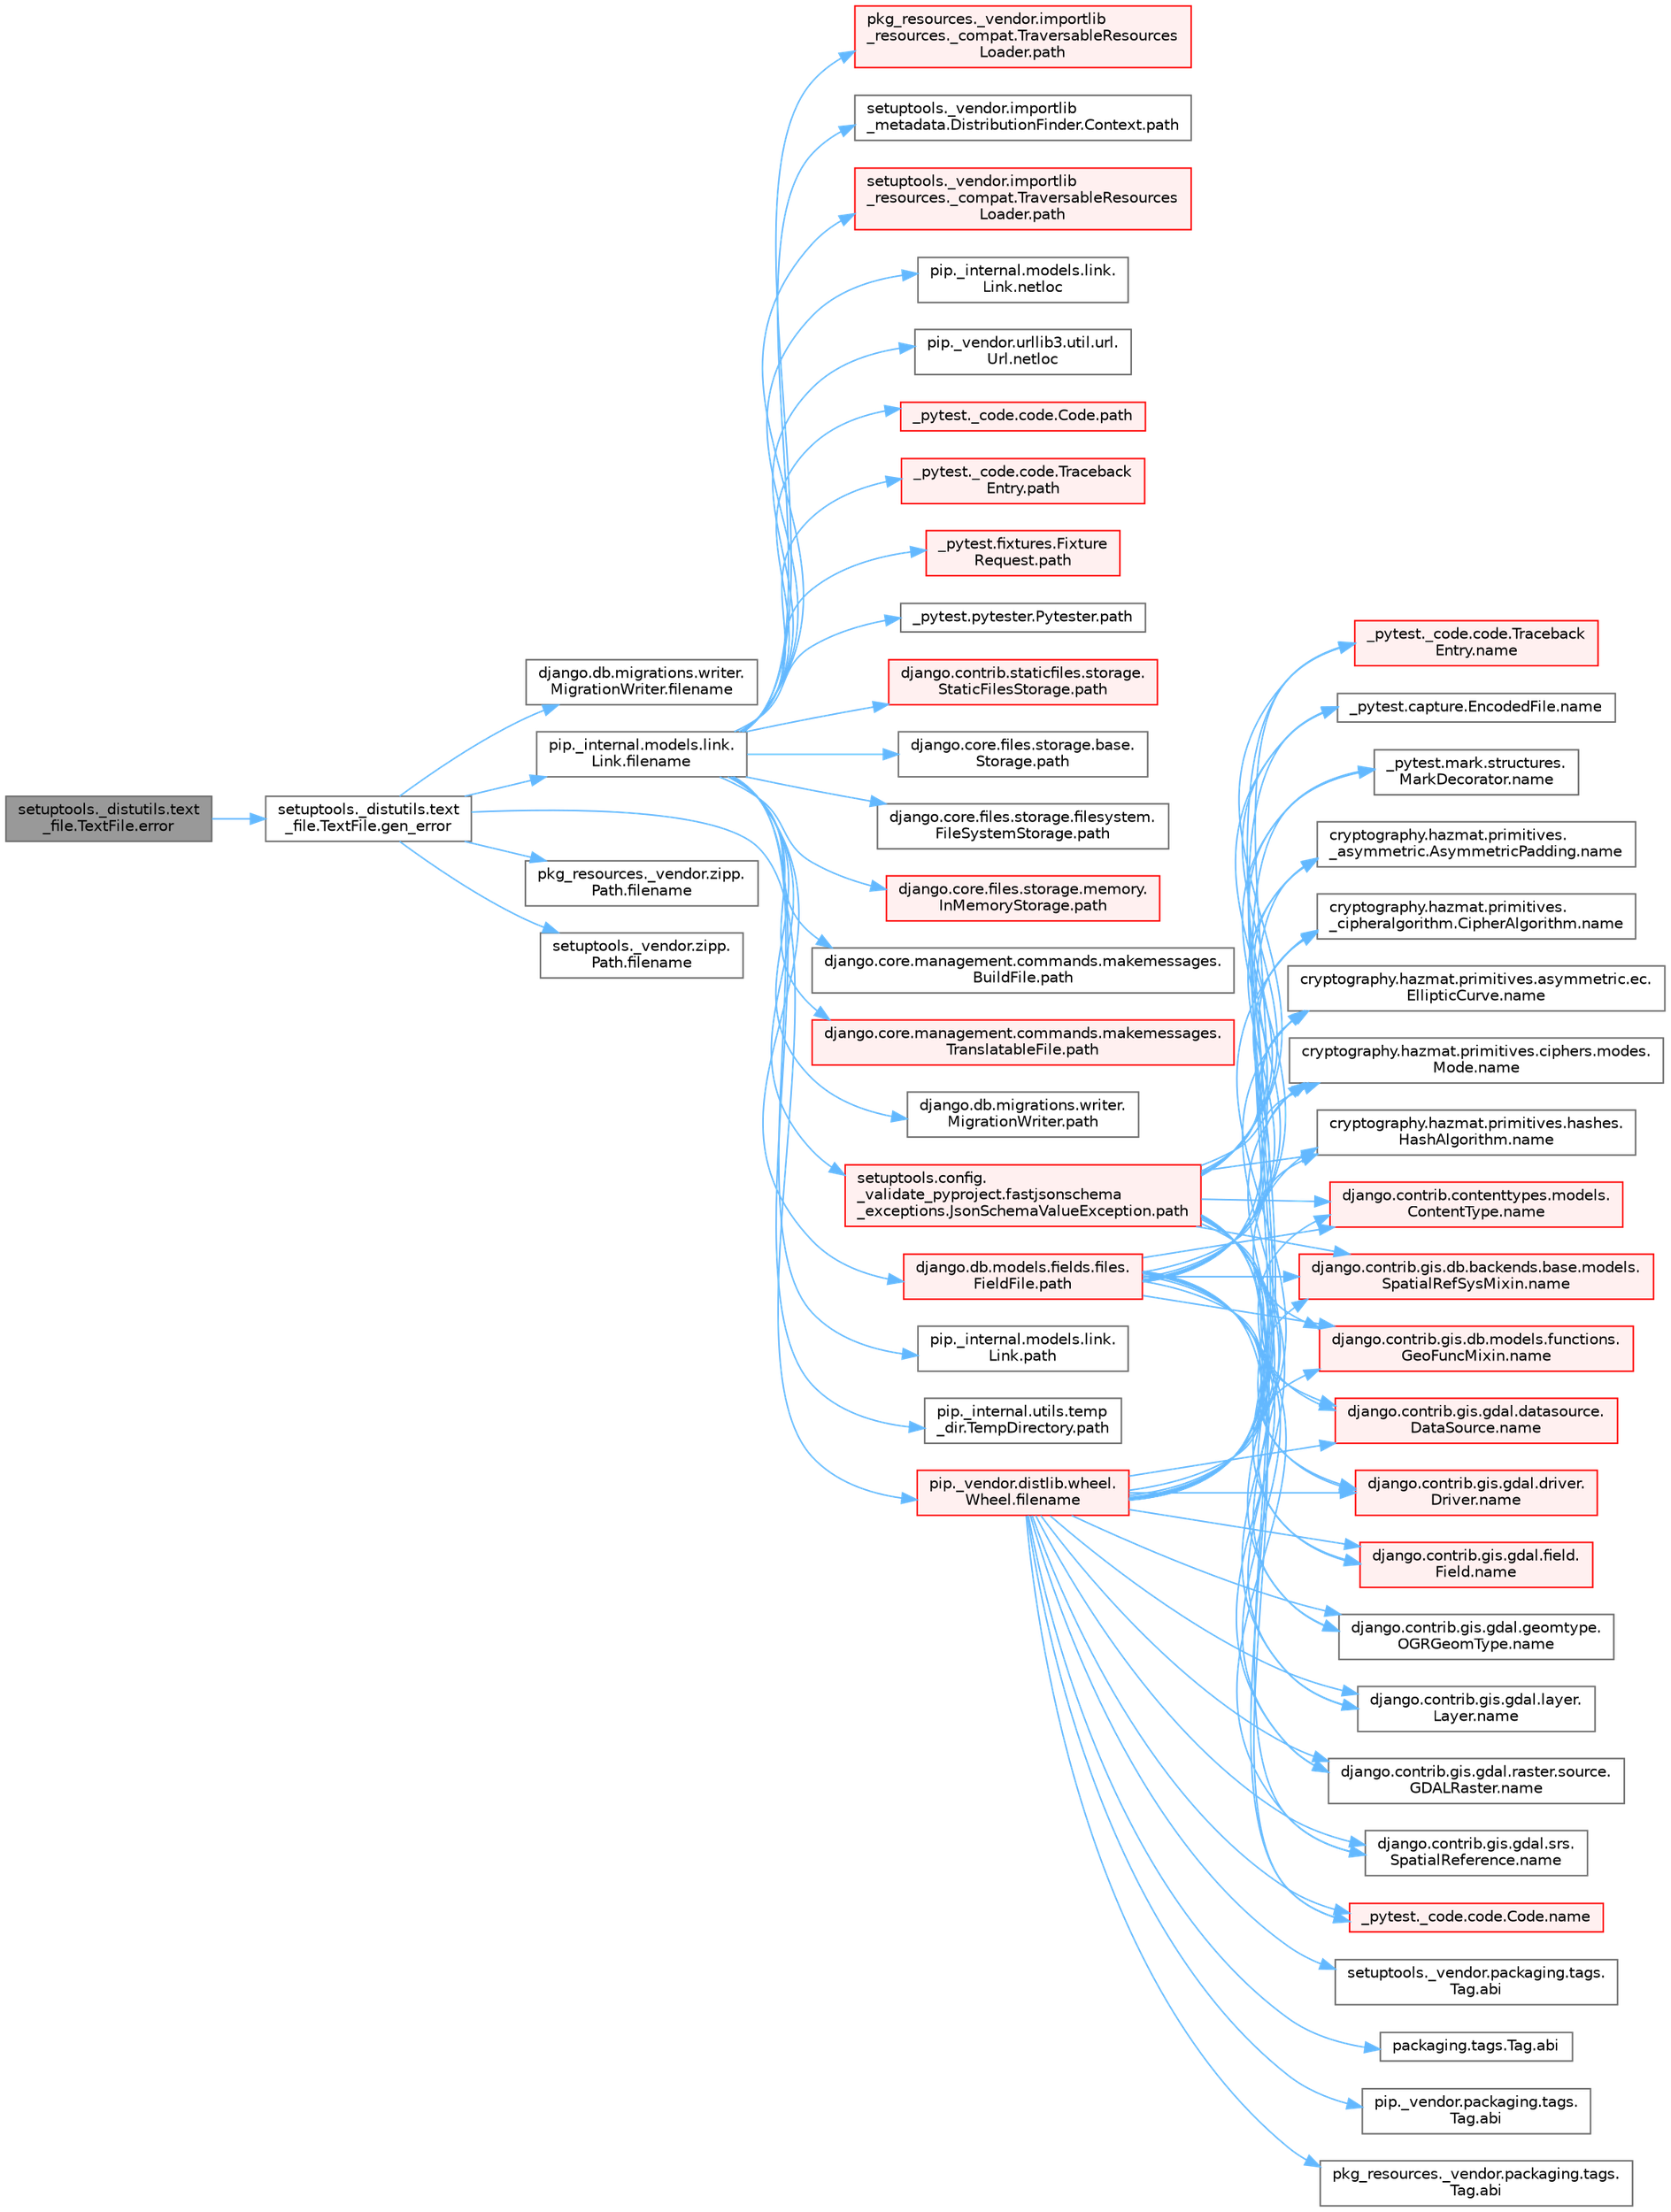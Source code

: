 digraph "setuptools._distutils.text_file.TextFile.error"
{
 // LATEX_PDF_SIZE
  bgcolor="transparent";
  edge [fontname=Helvetica,fontsize=10,labelfontname=Helvetica,labelfontsize=10];
  node [fontname=Helvetica,fontsize=10,shape=box,height=0.2,width=0.4];
  rankdir="LR";
  Node1 [id="Node000001",label="setuptools._distutils.text\l_file.TextFile.error",height=0.2,width=0.4,color="gray40", fillcolor="grey60", style="filled", fontcolor="black",tooltip=" "];
  Node1 -> Node2 [id="edge1_Node000001_Node000002",color="steelblue1",style="solid",tooltip=" "];
  Node2 [id="Node000002",label="setuptools._distutils.text\l_file.TextFile.gen_error",height=0.2,width=0.4,color="grey40", fillcolor="white", style="filled",URL="$classsetuptools_1_1__distutils_1_1text__file_1_1_text_file.html#a9991fa038bd382ef25b2e21b0dcc422d",tooltip=" "];
  Node2 -> Node3 [id="edge2_Node000002_Node000003",color="steelblue1",style="solid",tooltip=" "];
  Node3 [id="Node000003",label="django.db.migrations.writer.\lMigrationWriter.filename",height=0.2,width=0.4,color="grey40", fillcolor="white", style="filled",URL="$classdjango_1_1db_1_1migrations_1_1writer_1_1_migration_writer.html#ae24480c1739a3664d744483f682558f6",tooltip=" "];
  Node2 -> Node4 [id="edge3_Node000002_Node000004",color="steelblue1",style="solid",tooltip=" "];
  Node4 [id="Node000004",label="pip._internal.models.link.\lLink.filename",height=0.2,width=0.4,color="grey40", fillcolor="white", style="filled",URL="$classpip_1_1__internal_1_1models_1_1link_1_1_link.html#a5fb02f5a5a42909c89a18745b74cf998",tooltip=" "];
  Node4 -> Node5 [id="edge4_Node000004_Node000005",color="steelblue1",style="solid",tooltip=" "];
  Node5 [id="Node000005",label="pip._internal.models.link.\lLink.netloc",height=0.2,width=0.4,color="grey40", fillcolor="white", style="filled",URL="$classpip_1_1__internal_1_1models_1_1link_1_1_link.html#a3b75bb1dffe191f8f61239e8af2135cc",tooltip=" "];
  Node4 -> Node6 [id="edge5_Node000004_Node000006",color="steelblue1",style="solid",tooltip=" "];
  Node6 [id="Node000006",label="pip._vendor.urllib3.util.url.\lUrl.netloc",height=0.2,width=0.4,color="grey40", fillcolor="white", style="filled",URL="$classpip_1_1__vendor_1_1urllib3_1_1util_1_1url_1_1_url.html#a21c30d00835154c0c1666297224417d4",tooltip=" "];
  Node4 -> Node7 [id="edge6_Node000004_Node000007",color="steelblue1",style="solid",tooltip=" "];
  Node7 [id="Node000007",label="_pytest._code.code.Code.path",height=0.2,width=0.4,color="red", fillcolor="#FFF0F0", style="filled",URL="$class__pytest_1_1__code_1_1code_1_1_code.html#a1dae55e90750fe77c7517f806a14d864",tooltip=" "];
  Node4 -> Node19 [id="edge7_Node000004_Node000019",color="steelblue1",style="solid",tooltip=" "];
  Node19 [id="Node000019",label="_pytest._code.code.Traceback\lEntry.path",height=0.2,width=0.4,color="red", fillcolor="#FFF0F0", style="filled",URL="$class__pytest_1_1__code_1_1code_1_1_traceback_entry.html#a5a88b9ae4623733566450a9e7d8387c0",tooltip=" "];
  Node4 -> Node21 [id="edge8_Node000004_Node000021",color="steelblue1",style="solid",tooltip=" "];
  Node21 [id="Node000021",label="_pytest.fixtures.Fixture\lRequest.path",height=0.2,width=0.4,color="red", fillcolor="#FFF0F0", style="filled",URL="$class__pytest_1_1fixtures_1_1_fixture_request.html#a6f6db59812d121b54cd67d5e434e1451",tooltip=" "];
  Node4 -> Node27 [id="edge9_Node000004_Node000027",color="steelblue1",style="solid",tooltip=" "];
  Node27 [id="Node000027",label="_pytest.pytester.Pytester.path",height=0.2,width=0.4,color="grey40", fillcolor="white", style="filled",URL="$class__pytest_1_1pytester_1_1_pytester.html#a403c804f74a87f5e5705774fa896cc1f",tooltip=" "];
  Node4 -> Node28 [id="edge10_Node000004_Node000028",color="steelblue1",style="solid",tooltip=" "];
  Node28 [id="Node000028",label="django.contrib.staticfiles.storage.\lStaticFilesStorage.path",height=0.2,width=0.4,color="red", fillcolor="#FFF0F0", style="filled",URL="$classdjango_1_1contrib_1_1staticfiles_1_1storage_1_1_static_files_storage.html#a4e96cc92fbde7423d1b74f3a50fc0bf6",tooltip=" "];
  Node4 -> Node474 [id="edge11_Node000004_Node000474",color="steelblue1",style="solid",tooltip=" "];
  Node474 [id="Node000474",label="django.core.files.storage.base.\lStorage.path",height=0.2,width=0.4,color="grey40", fillcolor="white", style="filled",URL="$classdjango_1_1core_1_1files_1_1storage_1_1base_1_1_storage.html#a9be8d49a55131dbbab2c5fd57f7e772c",tooltip=" "];
  Node4 -> Node475 [id="edge12_Node000004_Node000475",color="steelblue1",style="solid",tooltip=" "];
  Node475 [id="Node000475",label="django.core.files.storage.filesystem.\lFileSystemStorage.path",height=0.2,width=0.4,color="grey40", fillcolor="white", style="filled",URL="$classdjango_1_1core_1_1files_1_1storage_1_1filesystem_1_1_file_system_storage.html#abf8a7e88eedec3e1b2ea965cc0858d17",tooltip=" "];
  Node4 -> Node476 [id="edge13_Node000004_Node000476",color="steelblue1",style="solid",tooltip=" "];
  Node476 [id="Node000476",label="django.core.files.storage.memory.\lInMemoryStorage.path",height=0.2,width=0.4,color="red", fillcolor="#FFF0F0", style="filled",URL="$classdjango_1_1core_1_1files_1_1storage_1_1memory_1_1_in_memory_storage.html#a466c8e28fd11839318d2e4454b8ef89f",tooltip=" "];
  Node4 -> Node480 [id="edge14_Node000004_Node000480",color="steelblue1",style="solid",tooltip=" "];
  Node480 [id="Node000480",label="django.core.management.commands.makemessages.\lBuildFile.path",height=0.2,width=0.4,color="grey40", fillcolor="white", style="filled",URL="$classdjango_1_1core_1_1management_1_1commands_1_1makemessages_1_1_build_file.html#ac06388718e902543bc00a7c6565105fc",tooltip=" "];
  Node4 -> Node481 [id="edge15_Node000004_Node000481",color="steelblue1",style="solid",tooltip=" "];
  Node481 [id="Node000481",label="django.core.management.commands.makemessages.\lTranslatableFile.path",height=0.2,width=0.4,color="red", fillcolor="#FFF0F0", style="filled",URL="$classdjango_1_1core_1_1management_1_1commands_1_1makemessages_1_1_translatable_file.html#ad851d5e6b8a65f5915ccfd4a30fb8026",tooltip=" "];
  Node4 -> Node482 [id="edge16_Node000004_Node000482",color="steelblue1",style="solid",tooltip=" "];
  Node482 [id="Node000482",label="django.db.migrations.writer.\lMigrationWriter.path",height=0.2,width=0.4,color="grey40", fillcolor="white", style="filled",URL="$classdjango_1_1db_1_1migrations_1_1writer_1_1_migration_writer.html#a45469d67e8f80996c982470d36136184",tooltip=" "];
  Node4 -> Node483 [id="edge17_Node000004_Node000483",color="steelblue1",style="solid",tooltip=" "];
  Node483 [id="Node000483",label="django.db.models.fields.files.\lFieldFile.path",height=0.2,width=0.4,color="red", fillcolor="#FFF0F0", style="filled",URL="$classdjango_1_1db_1_1models_1_1fields_1_1files_1_1_field_file.html#ae91c4ed0643fb9bd8959d0db8eb44f80",tooltip=" "];
  Node483 -> Node402 [id="edge18_Node000483_Node000402",color="steelblue1",style="solid",tooltip=" "];
  Node402 [id="Node000402",label="_pytest._code.code.Code.name",height=0.2,width=0.4,color="red", fillcolor="#FFF0F0", style="filled",URL="$class__pytest_1_1__code_1_1code_1_1_code.html#a1f3cbc53ca6df4a1bab12183694b6e78",tooltip=" "];
  Node483 -> Node403 [id="edge19_Node000483_Node000403",color="steelblue1",style="solid",tooltip=" "];
  Node403 [id="Node000403",label="_pytest._code.code.Traceback\lEntry.name",height=0.2,width=0.4,color="red", fillcolor="#FFF0F0", style="filled",URL="$class__pytest_1_1__code_1_1code_1_1_traceback_entry.html#a106b95c0753f41669fbfb8ee4c11ad3d",tooltip=" "];
  Node483 -> Node404 [id="edge20_Node000483_Node000404",color="steelblue1",style="solid",tooltip=" "];
  Node404 [id="Node000404",label="_pytest.capture.EncodedFile.name",height=0.2,width=0.4,color="grey40", fillcolor="white", style="filled",URL="$class__pytest_1_1capture_1_1_encoded_file.html#a738c73b5de21c7261d9e51f71e4f0397",tooltip=" "];
  Node483 -> Node405 [id="edge21_Node000483_Node000405",color="steelblue1",style="solid",tooltip=" "];
  Node405 [id="Node000405",label="_pytest.mark.structures.\lMarkDecorator.name",height=0.2,width=0.4,color="grey40", fillcolor="white", style="filled",URL="$class__pytest_1_1mark_1_1structures_1_1_mark_decorator.html#ae8f66760cda125450e0e3bd38689c72f",tooltip=" "];
  Node483 -> Node406 [id="edge22_Node000483_Node000406",color="steelblue1",style="solid",tooltip=" "];
  Node406 [id="Node000406",label="cryptography.hazmat.primitives.\l_asymmetric.AsymmetricPadding.name",height=0.2,width=0.4,color="grey40", fillcolor="white", style="filled",URL="$classcryptography_1_1hazmat_1_1primitives_1_1__asymmetric_1_1_asymmetric_padding.html#a8f72e8284cb336861a873ed5ce0e39b5",tooltip=" "];
  Node483 -> Node407 [id="edge23_Node000483_Node000407",color="steelblue1",style="solid",tooltip=" "];
  Node407 [id="Node000407",label="cryptography.hazmat.primitives.\l_cipheralgorithm.CipherAlgorithm.name",height=0.2,width=0.4,color="grey40", fillcolor="white", style="filled",URL="$classcryptography_1_1hazmat_1_1primitives_1_1__cipheralgorithm_1_1_cipher_algorithm.html#a50567a5c3388450ab7aa883ab34a1ac7",tooltip=" "];
  Node483 -> Node408 [id="edge24_Node000483_Node000408",color="steelblue1",style="solid",tooltip=" "];
  Node408 [id="Node000408",label="cryptography.hazmat.primitives.asymmetric.ec.\lEllipticCurve.name",height=0.2,width=0.4,color="grey40", fillcolor="white", style="filled",URL="$classcryptography_1_1hazmat_1_1primitives_1_1asymmetric_1_1ec_1_1_elliptic_curve.html#a2775c4e945309a6c7ea33dace1698a60",tooltip=" "];
  Node483 -> Node409 [id="edge25_Node000483_Node000409",color="steelblue1",style="solid",tooltip=" "];
  Node409 [id="Node000409",label="cryptography.hazmat.primitives.ciphers.modes.\lMode.name",height=0.2,width=0.4,color="grey40", fillcolor="white", style="filled",URL="$classcryptography_1_1hazmat_1_1primitives_1_1ciphers_1_1modes_1_1_mode.html#a99d93fd1370a2abbb5bb5cffbd5ff0f7",tooltip=" "];
  Node483 -> Node410 [id="edge26_Node000483_Node000410",color="steelblue1",style="solid",tooltip=" "];
  Node410 [id="Node000410",label="cryptography.hazmat.primitives.hashes.\lHashAlgorithm.name",height=0.2,width=0.4,color="grey40", fillcolor="white", style="filled",URL="$classcryptography_1_1hazmat_1_1primitives_1_1hashes_1_1_hash_algorithm.html#a42c7e1582d9b46a015774af9e5cbbb0b",tooltip=" "];
  Node483 -> Node411 [id="edge27_Node000483_Node000411",color="steelblue1",style="solid",tooltip=" "];
  Node411 [id="Node000411",label="django.contrib.contenttypes.models.\lContentType.name",height=0.2,width=0.4,color="red", fillcolor="#FFF0F0", style="filled",URL="$classdjango_1_1contrib_1_1contenttypes_1_1models_1_1_content_type.html#a305b62f56597bb2e4823dcf5e6ccdcf8",tooltip=" "];
  Node483 -> Node413 [id="edge28_Node000483_Node000413",color="steelblue1",style="solid",tooltip=" "];
  Node413 [id="Node000413",label="django.contrib.gis.db.backends.base.models.\lSpatialRefSysMixin.name",height=0.2,width=0.4,color="red", fillcolor="#FFF0F0", style="filled",URL="$classdjango_1_1contrib_1_1gis_1_1db_1_1backends_1_1base_1_1models_1_1_spatial_ref_sys_mixin.html#a56fe36e786b49160249395f453dd1cab",tooltip=" "];
  Node483 -> Node414 [id="edge29_Node000483_Node000414",color="steelblue1",style="solid",tooltip=" "];
  Node414 [id="Node000414",label="django.contrib.gis.db.models.functions.\lGeoFuncMixin.name",height=0.2,width=0.4,color="red", fillcolor="#FFF0F0", style="filled",URL="$classdjango_1_1contrib_1_1gis_1_1db_1_1models_1_1functions_1_1_geo_func_mixin.html#adeeb6b2c9db337396468712e919af622",tooltip=" "];
  Node483 -> Node415 [id="edge30_Node000483_Node000415",color="steelblue1",style="solid",tooltip=" "];
  Node415 [id="Node000415",label="django.contrib.gis.gdal.datasource.\lDataSource.name",height=0.2,width=0.4,color="red", fillcolor="#FFF0F0", style="filled",URL="$classdjango_1_1contrib_1_1gis_1_1gdal_1_1datasource_1_1_data_source.html#aaa98728c7ef6f4d96c689550e8af3ed5",tooltip=" "];
  Node483 -> Node429 [id="edge31_Node000483_Node000429",color="steelblue1",style="solid",tooltip=" "];
  Node429 [id="Node000429",label="django.contrib.gis.gdal.driver.\lDriver.name",height=0.2,width=0.4,color="red", fillcolor="#FFF0F0", style="filled",URL="$classdjango_1_1contrib_1_1gis_1_1gdal_1_1driver_1_1_driver.html#aaa5d4d1b9fd762839db84d1e56e36b7f",tooltip=" "];
  Node483 -> Node430 [id="edge32_Node000483_Node000430",color="steelblue1",style="solid",tooltip=" "];
  Node430 [id="Node000430",label="django.contrib.gis.gdal.field.\lField.name",height=0.2,width=0.4,color="red", fillcolor="#FFF0F0", style="filled",URL="$classdjango_1_1contrib_1_1gis_1_1gdal_1_1field_1_1_field.html#a28a3b0af5006d5abf34d5b1497011368",tooltip=" "];
  Node483 -> Node431 [id="edge33_Node000483_Node000431",color="steelblue1",style="solid",tooltip=" "];
  Node431 [id="Node000431",label="django.contrib.gis.gdal.geomtype.\lOGRGeomType.name",height=0.2,width=0.4,color="grey40", fillcolor="white", style="filled",URL="$classdjango_1_1contrib_1_1gis_1_1gdal_1_1geomtype_1_1_o_g_r_geom_type.html#a719b3100682ab8df79fd8a2484163b8e",tooltip=" "];
  Node483 -> Node432 [id="edge34_Node000483_Node000432",color="steelblue1",style="solid",tooltip=" "];
  Node432 [id="Node000432",label="django.contrib.gis.gdal.layer.\lLayer.name",height=0.2,width=0.4,color="grey40", fillcolor="white", style="filled",URL="$classdjango_1_1contrib_1_1gis_1_1gdal_1_1layer_1_1_layer.html#a53791d8e2fe8b1ca86b426a625e7d66c",tooltip=" "];
  Node483 -> Node433 [id="edge35_Node000483_Node000433",color="steelblue1",style="solid",tooltip=" "];
  Node433 [id="Node000433",label="django.contrib.gis.gdal.raster.source.\lGDALRaster.name",height=0.2,width=0.4,color="grey40", fillcolor="white", style="filled",URL="$classdjango_1_1contrib_1_1gis_1_1gdal_1_1raster_1_1source_1_1_g_d_a_l_raster.html#a6cca2a8eca0ab4ff2e89f0f0cce590d1",tooltip=" "];
  Node483 -> Node434 [id="edge36_Node000483_Node000434",color="steelblue1",style="solid",tooltip=" "];
  Node434 [id="Node000434",label="django.contrib.gis.gdal.srs.\lSpatialReference.name",height=0.2,width=0.4,color="grey40", fillcolor="white", style="filled",URL="$classdjango_1_1contrib_1_1gis_1_1gdal_1_1srs_1_1_spatial_reference.html#ac2c9d37b41ae1a91ca63a7046590d603",tooltip=" "];
  Node4 -> Node1140 [id="edge37_Node000004_Node001140",color="steelblue1",style="solid",tooltip=" "];
  Node1140 [id="Node001140",label="pip._internal.models.link.\lLink.path",height=0.2,width=0.4,color="grey40", fillcolor="white", style="filled",URL="$classpip_1_1__internal_1_1models_1_1link_1_1_link.html#a30f454216dcb615e3ed986238490f180",tooltip=" "];
  Node4 -> Node1141 [id="edge38_Node000004_Node001141",color="steelblue1",style="solid",tooltip=" "];
  Node1141 [id="Node001141",label="pip._internal.utils.temp\l_dir.TempDirectory.path",height=0.2,width=0.4,color="grey40", fillcolor="white", style="filled",URL="$classpip_1_1__internal_1_1utils_1_1temp__dir_1_1_temp_directory.html#afe6b2d95c070c6570957de5696ff3a6e",tooltip=" "];
  Node4 -> Node1142 [id="edge39_Node000004_Node001142",color="steelblue1",style="solid",tooltip=" "];
  Node1142 [id="Node001142",label="pkg_resources._vendor.importlib\l_resources._compat.TraversableResources\lLoader.path",height=0.2,width=0.4,color="red", fillcolor="#FFF0F0", style="filled",URL="$classpkg__resources_1_1__vendor_1_1importlib__resources_1_1__compat_1_1_traversable_resources_loader.html#acfc17872a53cbe02f6c34eda2bb162f2",tooltip=" "];
  Node4 -> Node1144 [id="edge40_Node000004_Node001144",color="steelblue1",style="solid",tooltip=" "];
  Node1144 [id="Node001144",label="setuptools._vendor.importlib\l_metadata.DistributionFinder.Context.path",height=0.2,width=0.4,color="grey40", fillcolor="white", style="filled",URL="$classsetuptools_1_1__vendor_1_1importlib__metadata_1_1_distribution_finder_1_1_context.html#a84a429ddce40738ea5c0edb53799ee8d",tooltip=" "];
  Node4 -> Node1145 [id="edge41_Node000004_Node001145",color="steelblue1",style="solid",tooltip=" "];
  Node1145 [id="Node001145",label="setuptools._vendor.importlib\l_resources._compat.TraversableResources\lLoader.path",height=0.2,width=0.4,color="red", fillcolor="#FFF0F0", style="filled",URL="$classsetuptools_1_1__vendor_1_1importlib__resources_1_1__compat_1_1_traversable_resources_loader.html#a9b9cf5b6723d48f7a779b6ae71d53699",tooltip=" "];
  Node4 -> Node1146 [id="edge42_Node000004_Node001146",color="steelblue1",style="solid",tooltip=" "];
  Node1146 [id="Node001146",label="setuptools.config.\l_validate_pyproject.fastjsonschema\l_exceptions.JsonSchemaValueException.path",height=0.2,width=0.4,color="red", fillcolor="#FFF0F0", style="filled",URL="$classsetuptools_1_1config_1_1__validate__pyproject_1_1fastjsonschema__exceptions_1_1_json_schema_value_exception.html#a59179b3d1dc16c7087530bbc10bcf857",tooltip=" "];
  Node1146 -> Node402 [id="edge43_Node001146_Node000402",color="steelblue1",style="solid",tooltip=" "];
  Node1146 -> Node403 [id="edge44_Node001146_Node000403",color="steelblue1",style="solid",tooltip=" "];
  Node1146 -> Node404 [id="edge45_Node001146_Node000404",color="steelblue1",style="solid",tooltip=" "];
  Node1146 -> Node405 [id="edge46_Node001146_Node000405",color="steelblue1",style="solid",tooltip=" "];
  Node1146 -> Node406 [id="edge47_Node001146_Node000406",color="steelblue1",style="solid",tooltip=" "];
  Node1146 -> Node407 [id="edge48_Node001146_Node000407",color="steelblue1",style="solid",tooltip=" "];
  Node1146 -> Node408 [id="edge49_Node001146_Node000408",color="steelblue1",style="solid",tooltip=" "];
  Node1146 -> Node409 [id="edge50_Node001146_Node000409",color="steelblue1",style="solid",tooltip=" "];
  Node1146 -> Node410 [id="edge51_Node001146_Node000410",color="steelblue1",style="solid",tooltip=" "];
  Node1146 -> Node411 [id="edge52_Node001146_Node000411",color="steelblue1",style="solid",tooltip=" "];
  Node1146 -> Node413 [id="edge53_Node001146_Node000413",color="steelblue1",style="solid",tooltip=" "];
  Node1146 -> Node414 [id="edge54_Node001146_Node000414",color="steelblue1",style="solid",tooltip=" "];
  Node1146 -> Node415 [id="edge55_Node001146_Node000415",color="steelblue1",style="solid",tooltip=" "];
  Node1146 -> Node429 [id="edge56_Node001146_Node000429",color="steelblue1",style="solid",tooltip=" "];
  Node1146 -> Node430 [id="edge57_Node001146_Node000430",color="steelblue1",style="solid",tooltip=" "];
  Node1146 -> Node431 [id="edge58_Node001146_Node000431",color="steelblue1",style="solid",tooltip=" "];
  Node1146 -> Node432 [id="edge59_Node001146_Node000432",color="steelblue1",style="solid",tooltip=" "];
  Node1146 -> Node433 [id="edge60_Node001146_Node000433",color="steelblue1",style="solid",tooltip=" "];
  Node1146 -> Node434 [id="edge61_Node001146_Node000434",color="steelblue1",style="solid",tooltip=" "];
  Node2 -> Node575 [id="edge62_Node000002_Node000575",color="steelblue1",style="solid",tooltip=" "];
  Node575 [id="Node000575",label="pip._vendor.distlib.wheel.\lWheel.filename",height=0.2,width=0.4,color="red", fillcolor="#FFF0F0", style="filled",URL="$classpip_1_1__vendor_1_1distlib_1_1wheel_1_1_wheel.html#a396687a6caff7584126f2dec111900fd",tooltip=" "];
  Node575 -> Node576 [id="edge63_Node000575_Node000576",color="steelblue1",style="solid",tooltip=" "];
  Node576 [id="Node000576",label="packaging.tags.Tag.abi",height=0.2,width=0.4,color="grey40", fillcolor="white", style="filled",URL="$classpackaging_1_1tags_1_1_tag.html#a4a75fb15cbd3769bd4a7595cd409e009",tooltip=" "];
  Node575 -> Node577 [id="edge64_Node000575_Node000577",color="steelblue1",style="solid",tooltip=" "];
  Node577 [id="Node000577",label="pip._vendor.packaging.tags.\lTag.abi",height=0.2,width=0.4,color="grey40", fillcolor="white", style="filled",URL="$classpip_1_1__vendor_1_1packaging_1_1tags_1_1_tag.html#a776ff442e7c80cf8c8f724f6228c5245",tooltip=" "];
  Node575 -> Node578 [id="edge65_Node000575_Node000578",color="steelblue1",style="solid",tooltip=" "];
  Node578 [id="Node000578",label="pkg_resources._vendor.packaging.tags.\lTag.abi",height=0.2,width=0.4,color="grey40", fillcolor="white", style="filled",URL="$classpkg__resources_1_1__vendor_1_1packaging_1_1tags_1_1_tag.html#a52f73b21efff3010f8abc0afb1f7cbed",tooltip=" "];
  Node575 -> Node579 [id="edge66_Node000575_Node000579",color="steelblue1",style="solid",tooltip=" "];
  Node579 [id="Node000579",label="setuptools._vendor.packaging.tags.\lTag.abi",height=0.2,width=0.4,color="grey40", fillcolor="white", style="filled",URL="$classsetuptools_1_1__vendor_1_1packaging_1_1tags_1_1_tag.html#ad91147c4690c898662f5f2df7adee5a1",tooltip=" "];
  Node575 -> Node402 [id="edge67_Node000575_Node000402",color="steelblue1",style="solid",tooltip=" "];
  Node575 -> Node403 [id="edge68_Node000575_Node000403",color="steelblue1",style="solid",tooltip=" "];
  Node575 -> Node404 [id="edge69_Node000575_Node000404",color="steelblue1",style="solid",tooltip=" "];
  Node575 -> Node405 [id="edge70_Node000575_Node000405",color="steelblue1",style="solid",tooltip=" "];
  Node575 -> Node406 [id="edge71_Node000575_Node000406",color="steelblue1",style="solid",tooltip=" "];
  Node575 -> Node407 [id="edge72_Node000575_Node000407",color="steelblue1",style="solid",tooltip=" "];
  Node575 -> Node408 [id="edge73_Node000575_Node000408",color="steelblue1",style="solid",tooltip=" "];
  Node575 -> Node409 [id="edge74_Node000575_Node000409",color="steelblue1",style="solid",tooltip=" "];
  Node575 -> Node410 [id="edge75_Node000575_Node000410",color="steelblue1",style="solid",tooltip=" "];
  Node575 -> Node411 [id="edge76_Node000575_Node000411",color="steelblue1",style="solid",tooltip=" "];
  Node575 -> Node413 [id="edge77_Node000575_Node000413",color="steelblue1",style="solid",tooltip=" "];
  Node575 -> Node414 [id="edge78_Node000575_Node000414",color="steelblue1",style="solid",tooltip=" "];
  Node575 -> Node415 [id="edge79_Node000575_Node000415",color="steelblue1",style="solid",tooltip=" "];
  Node575 -> Node429 [id="edge80_Node000575_Node000429",color="steelblue1",style="solid",tooltip=" "];
  Node575 -> Node430 [id="edge81_Node000575_Node000430",color="steelblue1",style="solid",tooltip=" "];
  Node575 -> Node431 [id="edge82_Node000575_Node000431",color="steelblue1",style="solid",tooltip=" "];
  Node575 -> Node432 [id="edge83_Node000575_Node000432",color="steelblue1",style="solid",tooltip=" "];
  Node575 -> Node433 [id="edge84_Node000575_Node000433",color="steelblue1",style="solid",tooltip=" "];
  Node575 -> Node434 [id="edge85_Node000575_Node000434",color="steelblue1",style="solid",tooltip=" "];
  Node2 -> Node988 [id="edge86_Node000002_Node000988",color="steelblue1",style="solid",tooltip=" "];
  Node988 [id="Node000988",label="pkg_resources._vendor.zipp.\lPath.filename",height=0.2,width=0.4,color="grey40", fillcolor="white", style="filled",URL="$classpkg__resources_1_1__vendor_1_1zipp_1_1_path.html#a364eea0ac8419e712d546d032dd6cd86",tooltip=" "];
  Node2 -> Node989 [id="edge87_Node000002_Node000989",color="steelblue1",style="solid",tooltip=" "];
  Node989 [id="Node000989",label="setuptools._vendor.zipp.\lPath.filename",height=0.2,width=0.4,color="grey40", fillcolor="white", style="filled",URL="$classsetuptools_1_1__vendor_1_1zipp_1_1_path.html#a79fd7191e6fedef64bfc8367ffb48472",tooltip=" "];
}
